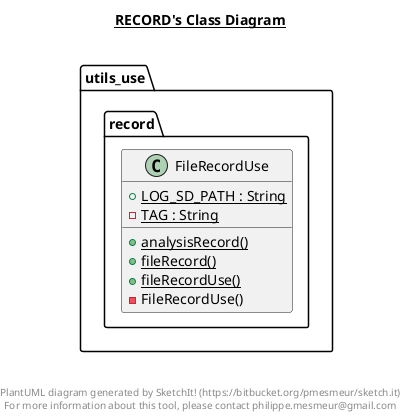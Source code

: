 @startuml

title __RECORD's Class Diagram__\n

  namespace utils_use.record {
    class utils_use.record.FileRecordUse {
        {static} + LOG_SD_PATH : String
        {static} - TAG : String
        {static} + analysisRecord()
        {static} + fileRecord()
        {static} + fileRecordUse()
        - FileRecordUse()
    }
  }
  



right footer


PlantUML diagram generated by SketchIt! (https://bitbucket.org/pmesmeur/sketch.it)
For more information about this tool, please contact philippe.mesmeur@gmail.com
endfooter

@enduml
